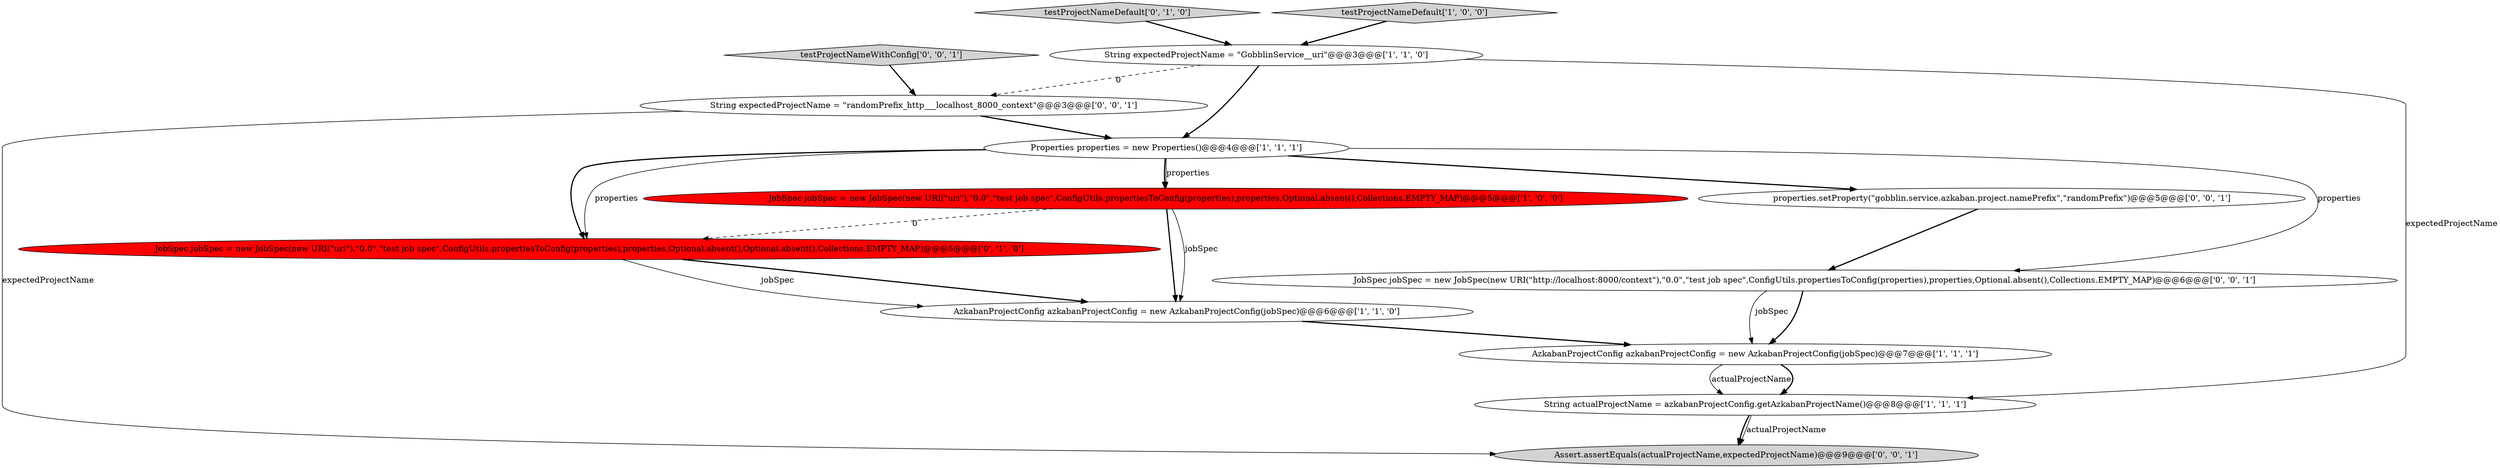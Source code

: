 digraph {
0 [style = filled, label = "AzkabanProjectConfig azkabanProjectConfig = new AzkabanProjectConfig(jobSpec)@@@7@@@['1', '1', '1']", fillcolor = white, shape = ellipse image = "AAA0AAABBB1BBB"];
13 [style = filled, label = "testProjectNameWithConfig['0', '0', '1']", fillcolor = lightgray, shape = diamond image = "AAA0AAABBB3BBB"];
5 [style = filled, label = "Properties properties = new Properties()@@@4@@@['1', '1', '1']", fillcolor = white, shape = ellipse image = "AAA0AAABBB1BBB"];
2 [style = filled, label = "JobSpec jobSpec = new JobSpec(new URI(\"uri\"),\"0.0\",\"test job spec\",ConfigUtils.propertiesToConfig(properties),properties,Optional.absent(),Collections.EMPTY_MAP)@@@5@@@['1', '0', '0']", fillcolor = red, shape = ellipse image = "AAA1AAABBB1BBB"];
9 [style = filled, label = "properties.setProperty(\"gobblin.service.azkaban.project.namePrefix\",\"randomPrefix\")@@@5@@@['0', '0', '1']", fillcolor = white, shape = ellipse image = "AAA0AAABBB3BBB"];
1 [style = filled, label = "String actualProjectName = azkabanProjectConfig.getAzkabanProjectName()@@@8@@@['1', '1', '1']", fillcolor = white, shape = ellipse image = "AAA0AAABBB1BBB"];
10 [style = filled, label = "Assert.assertEquals(actualProjectName,expectedProjectName)@@@9@@@['0', '0', '1']", fillcolor = lightgray, shape = ellipse image = "AAA0AAABBB3BBB"];
12 [style = filled, label = "JobSpec jobSpec = new JobSpec(new URI(\"http://localhost:8000/context\"),\"0.0\",\"test job spec\",ConfigUtils.propertiesToConfig(properties),properties,Optional.absent(),Collections.EMPTY_MAP)@@@6@@@['0', '0', '1']", fillcolor = white, shape = ellipse image = "AAA0AAABBB3BBB"];
3 [style = filled, label = "AzkabanProjectConfig azkabanProjectConfig = new AzkabanProjectConfig(jobSpec)@@@6@@@['1', '1', '0']", fillcolor = white, shape = ellipse image = "AAA0AAABBB1BBB"];
7 [style = filled, label = "testProjectNameDefault['0', '1', '0']", fillcolor = lightgray, shape = diamond image = "AAA0AAABBB2BBB"];
8 [style = filled, label = "JobSpec jobSpec = new JobSpec(new URI(\"uri\"),\"0.0\",\"test job spec\",ConfigUtils.propertiesToConfig(properties),properties,Optional.absent(),Optional.absent(),Collections.EMPTY_MAP)@@@5@@@['0', '1', '0']", fillcolor = red, shape = ellipse image = "AAA1AAABBB2BBB"];
6 [style = filled, label = "testProjectNameDefault['1', '0', '0']", fillcolor = lightgray, shape = diamond image = "AAA0AAABBB1BBB"];
11 [style = filled, label = "String expectedProjectName = \"randomPrefix_http___localhost_8000_context\"@@@3@@@['0', '0', '1']", fillcolor = white, shape = ellipse image = "AAA0AAABBB3BBB"];
4 [style = filled, label = "String expectedProjectName = \"GobblinService__uri\"@@@3@@@['1', '1', '0']", fillcolor = white, shape = ellipse image = "AAA0AAABBB1BBB"];
5->2 [style = solid, label="properties"];
5->8 [style = bold, label=""];
5->9 [style = bold, label=""];
4->1 [style = solid, label="expectedProjectName"];
2->3 [style = bold, label=""];
0->1 [style = solid, label="actualProjectName"];
8->3 [style = bold, label=""];
5->8 [style = solid, label="properties"];
7->4 [style = bold, label=""];
12->0 [style = bold, label=""];
13->11 [style = bold, label=""];
2->8 [style = dashed, label="0"];
12->0 [style = solid, label="jobSpec"];
3->0 [style = bold, label=""];
11->10 [style = solid, label="expectedProjectName"];
6->4 [style = bold, label=""];
11->5 [style = bold, label=""];
5->2 [style = bold, label=""];
8->3 [style = solid, label="jobSpec"];
2->3 [style = solid, label="jobSpec"];
0->1 [style = bold, label=""];
9->12 [style = bold, label=""];
1->10 [style = solid, label="actualProjectName"];
4->11 [style = dashed, label="0"];
5->12 [style = solid, label="properties"];
1->10 [style = bold, label=""];
4->5 [style = bold, label=""];
}
